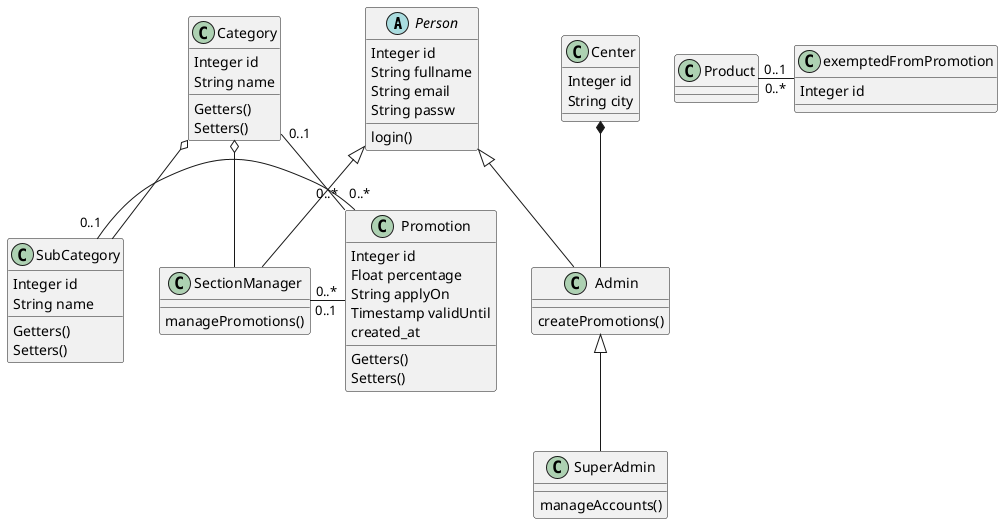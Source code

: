 @startuml
'https://plantuml.com/class-diagram


'Inheritance
Person <|-- Admin
Person <|-- SectionManager
Admin <|-- SuperAdmin

'Aggregation
Category o-- SubCategory
Category o-- SectionManager
'Composition
Center *-- Admin

Category "0..1" - "0..*" Promotion
SubCategory "0..1" - "0..*" Promotion
SectionManager "0..*" - "0..1" Promotion

'This needs to be changed to many-to-many relationship
'in case a product can belong to more than one category
Product "0..1" - "0..*" exemptedFromPromotion

abstract class Person {
    Integer id
    String fullname
    String email
    String passw
    login()
}

class Admin {
    createPromotions()
}

class SuperAdmin {
    manageAccounts()
}

class SectionManager{
    managePromotions()
}

class Category {
    Integer id
    String name
    Getters()
    Setters()
}
class SubCategory {
    Integer id
    String name
    Getters()
    Setters()
}

class Center {
    Integer id
    String city
}

class Promotion {
    Integer id
    Float percentage
    String applyOn
    Timestamp validUntil
    created_at
    Getters()
    Setters()
}

class exemptedFromPromotion {
    Integer id
}



@enduml